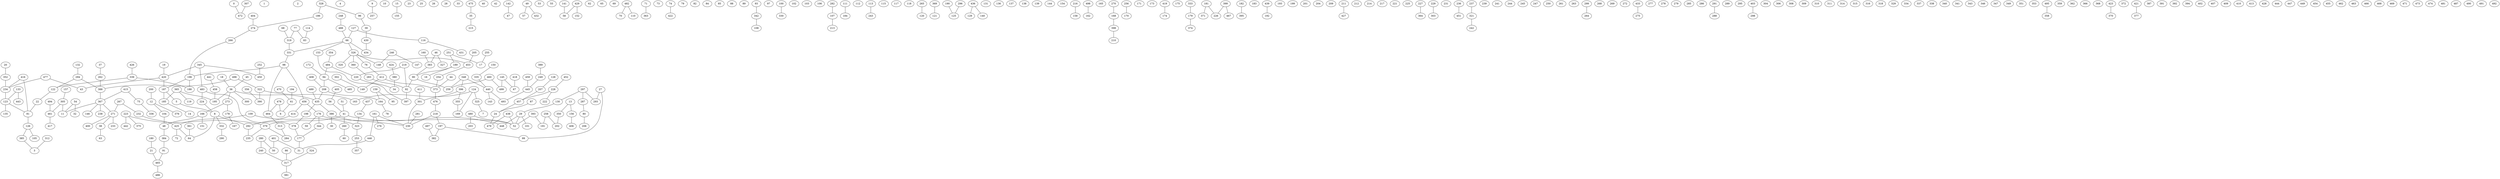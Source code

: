 graph ErdRen500_350 {
0;
1;
2;
3;
4;
5;
6;
7;
8;
9;
10;
11;
12;
13;
14;
15;
16;
17;
18;
19;
20;
21;
22;
23;
24;
25;
26;
27;
28;
29;
30;
31;
32;
33;
34;
35;
36;
37;
38;
39;
40;
41;
42;
43;
44;
45;
46;
47;
48;
49;
50;
51;
52;
53;
54;
55;
56;
57;
58;
59;
60;
61;
62;
63;
64;
65;
66;
67;
68;
69;
70;
71;
72;
73;
74;
75;
76;
77;
78;
79;
80;
81;
82;
83;
84;
85;
86;
87;
88;
89;
90;
91;
92;
93;
94;
95;
96;
97;
98;
99;
100;
101;
102;
103;
104;
105;
106;
107;
108;
109;
110;
111;
112;
113;
114;
115;
116;
117;
118;
119;
120;
121;
122;
123;
124;
125;
126;
127;
128;
129;
130;
131;
132;
133;
134;
135;
136;
137;
138;
139;
140;
141;
142;
143;
144;
145;
146;
147;
148;
149;
150;
151;
152;
153;
154;
155;
156;
157;
158;
159;
160;
161;
162;
163;
164;
165;
166;
167;
168;
169;
170;
171;
172;
173;
174;
175;
176;
177;
178;
179;
180;
181;
182;
183;
184;
185;
186;
187;
188;
189;
190;
191;
192;
193;
194;
195;
196;
197;
198;
199;
200;
201;
202;
203;
204;
205;
206;
207;
208;
209;
210;
211;
212;
213;
214;
215;
216;
217;
218;
219;
220;
221;
222;
223;
224;
225;
226;
227;
228;
229;
230;
231;
232;
233;
234;
235;
236;
237;
238;
239;
240;
241;
242;
243;
244;
245;
246;
247;
248;
249;
250;
251;
252;
253;
254;
255;
256;
257;
258;
259;
260;
261;
262;
263;
264;
265;
266;
267;
268;
269;
270;
271;
272;
273;
274;
275;
276;
277;
278;
279;
280;
281;
282;
283;
284;
285;
286;
287;
288;
289;
290;
291;
292;
293;
294;
295;
296;
297;
298;
299;
300;
301;
302;
303;
304;
305;
306;
307;
308;
309;
310;
311;
312;
313;
314;
315;
316;
317;
318;
319;
320;
321;
322;
323;
324;
325;
326;
327;
328;
329;
330;
331;
332;
333;
334;
335;
336;
337;
338;
339;
340;
341;
342;
343;
344;
345;
346;
347;
348;
349;
350;
351;
352;
353;
354;
355;
356;
357;
358;
359;
360;
361;
362;
363;
364;
365;
366;
367;
368;
369;
370;
371;
372;
373;
374;
375;
376;
377;
378;
379;
380;
381;
382;
383;
384;
385;
386;
387;
388;
389;
390;
391;
392;
393;
394;
395;
396;
397;
398;
399;
400;
401;
402;
403;
404;
405;
406;
407;
408;
409;
410;
411;
412;
413;
414;
415;
416;
417;
418;
419;
420;
421;
422;
423;
424;
425;
426;
427;
428;
429;
430;
431;
432;
433;
434;
435;
436;
437;
438;
439;
440;
441;
442;
443;
444;
445;
446;
447;
448;
449;
450;
451;
452;
453;
454;
455;
456;
457;
458;
459;
460;
461;
462;
463;
464;
465;
466;
467;
468;
469;
470;
471;
472;
473;
474;
475;
476;
477;
478;
479;
480;
481;
482;
483;
484;
485;
486;
487;
488;
489;
490;
491;
492;
493;
494;
495;
496;
497;
498;
499;
271 -- 400 [color=black];
496 -- 388 [color=black];
299 -- 264 [color=black];
116 -- 431 [color=black];
283 -- 92 [color=black];
198 -- 378 [color=black];
252 -- 450 [color=black];
182 -- 395 [color=black];
339 -- 122 [color=black];
398 -- 210 [color=black];
74 -- 422 [color=black];
18 -- 36 [color=black];
483 -- 378 [color=black];
104 -- 48 [color=black];
35 -- 215 [color=black];
75 -- 336 [color=black];
216 -- 158 [color=black];
365 -- 185 [color=black];
477 -- 43 [color=black];
393 -- 52 [color=black];
465 -- 486 [color=black];
348 -- 396 [color=black];
418 -- 67 [color=black];
416 -- 234 [color=black];
27 -- 99 [color=black];
56 -- 41 [color=black];
27 -- 293 [color=black];
477 -- 234 [color=black];
404 -- 274 [color=black];
176 -- 344 [color=black];
383 -- 90 [color=black];
45 -- 36 [color=black];
322 -- 390 [color=black];
328 -- 96 [color=black];
322 -- 163 [color=black];
317 -- 381 [color=black];
305 -- 461 [color=black];
157 -- 305 [color=black];
208 -- 164 [color=black];
345 -- 420 [color=black];
297 -- 287 [color=black];
220 -- 34 [color=black];
296 -- 125 [color=black];
380 -- 34 [color=black];
126 -- 385 [color=black];
124 -- 325 [color=black];
342 -- 108 [color=black];
460 -- 259 [color=black];
36 -- 195 [color=black];
161 -- 276 [color=black];
54 -- 11 [color=black];
71 -- 363 [color=black];
478 -- 464 [color=black];
87 -- 24 [color=black];
37 -- 262 [color=black];
189 -- 16 [color=black];
54 -- 32 [color=black];
246 -- 148 [color=black];
393 -- 191 [color=black];
305 -- 11 [color=black];
249 -- 445 [color=black];
194 -- 61 [color=black];
123 -- 81 [color=black];
326 -- 320 [color=black];
333 -- 179 [color=black];
440 -- 493 [color=black];
66 -- 331 [color=black];
172 -- 94 [color=black];
38 -- 63 [color=black];
384 -- 91 [color=black];
159 -- 164 [color=black];
197 -- 382 [color=black];
476 -- 218 [color=black];
373 -- 476 [color=black];
127 -- 66 [color=black];
385 -- 3 [color=black];
19 -- 420 [color=black];
256 -- 170 [color=black];
29 -- 52 [color=black];
49 -- 432 [color=black];
109 -- 425 [color=black];
482 -- 70 [color=black];
435 -- 198 [color=black];
251 -- 189 [color=black];
421 -- 377 [color=black];
41 -- 379 [color=black];
386 -- 30 [color=black];
326 -- 76 [color=black];
13 -- 350 [color=black];
435 -- 386 [color=black];
76 -- 412 [color=black];
496 -- 322 [color=black];
419 -- 174 [color=black];
379 -- 284 [color=black];
457 -- 24 [color=black];
176 -- 52 [color=black];
262 -- 388 [color=black];
153 -- 397 [color=black];
307 -- 472 [color=black];
411 -- 301 [color=black];
13 -- 156 [color=black];
218 -- 230 [color=black];
291 -- 288 [color=black];
187 -- 5 [color=black];
80 -- 206 [color=black];
94 -- 208 [color=black];
301 -- 230 [color=black];
494 -- 461 [color=black];
294 -- 388 [color=black];
416 -- 81 [color=black];
15 -- 155 [color=black];
232 -- 425 [color=black];
396 -- 301 [color=black];
8 -- 332 [color=black];
495 -- 358 [color=black];
326 -- 453 [color=black];
423 -- 370 [color=black];
328 -- 186 [color=black];
93 -- 342 [color=black];
408 -- 208 [color=black];
91 -- 465 [color=black];
265 -- 120 [color=black];
348 -- 440 [color=black];
237 -- 321 [color=black];
211 -- 427 [color=black];
271 -- 233 [color=black];
207 -- 457 [color=black];
335 -- 440 [color=black];
187 -- 185 [color=black];
90 -- 259 [color=black];
464 -- 313 [color=black];
20 -- 352 [color=black];
321 -- 242 [color=black];
274 -- 266 [color=black];
415 -- 367 [color=black];
145 -- 67 [color=black];
181 -- 371 [color=black];
77 -- 319 [color=black];
388 -- 367 [color=black];
98 -- 456 [color=black];
484 -- 220 [color=black];
365 -- 119 [color=black];
294 -- 122 [color=black];
483 -- 224 [color=black];
240 -- 317 [color=black];
168 -- 398 [color=black];
436 -- 140 [color=black];
189 -- 90 [color=black];
156 -- 406 [color=black];
236 -- 451 [color=black];
260 -- 60 [color=black];
297 -- 130 [color=black];
29 -- 101 [color=black];
425 -- 64 [color=black];
456 -- 414 [color=black];
134 -- 323 [color=black];
98 -- 464 [color=black];
438 -- 52 [color=black];
401 -- 50 [color=black];
489 -- 435 [color=black];
420 -- 43 [color=black];
66 -- 434 [color=black];
355 -- 169 [color=black];
273 -- 178 [color=black];
461 -- 417 [color=black];
12 -- 104 [color=black];
24 -- 479 [color=black];
176 -- 59 [color=black];
258 -- 202 [color=black];
81 -- 126 [color=black];
453 -- 254 [color=black];
354 -- 484 [color=black];
223 -- 379 [color=black];
46 -- 327 [color=black];
365 -- 195 [color=black];
426 -- 339 [color=black];
352 -- 234 [color=black];
190 -- 125 [color=black];
196 -- 188 [color=black];
438 -- 479 [color=black];
107 -- 213 [color=black];
498 -- 162 [color=black];
205 -- 453 [color=black];
133 -- 123 [color=black];
41 -- 260 [color=black];
98 -- 196 [color=black];
458 -- 195 [color=black];
39 -- 430 [color=black];
389 -- 249 [color=black];
412 -- 373 [color=black];
179 -- 374 [color=black];
86 -- 317 [color=black];
429 -- 58 [color=black];
122 -- 22 [color=black];
127 -- 116 [color=black];
5 -- 8 [color=black];
128 -- 207 [color=black];
266 -- 196 [color=black];
475 -- 35 [color=black];
36 -- 273 [color=black];
246 -- 147 [color=black];
145 -- 499 [color=black];
437 -- 134 [color=black];
325 -- 7 [color=black];
113 -- 243 [color=black];
9 -- 257 [color=black];
441 -- 458 [color=black];
77 -- 83 [color=black];
44 -- 373 [color=black];
100 -- 330 [color=black];
228 -- 457 [color=black];
420 -- 187 [color=black];
433 -- 275 [color=black];
280 -- 240 [color=black];
160 -- 383 [color=black];
141 -- 58 [color=black];
271 -- 38 [color=black];
326 -- 148 [color=black];
459 -- 445 [color=black];
345 -- 483 [color=black];
66 -- 153 [color=black];
66 -- 326 [color=black];
229 -- 303 [color=black];
323 -- 253 [color=black];
227 -- 364 [color=black];
219 -- 92 [color=black];
109 -- 323 [color=black];
429 -- 152 [color=black];
51 -- 41 [color=black];
488 -- 66 [color=black];
130 -- 29 [color=black];
68 -- 319 [color=black];
367 -- 238 [color=black];
430 -- 434 [color=black];
22 -- 81 [color=black];
161 -- 446 [color=black];
248 -- 488 [color=black];
180 -- 21 [color=black];
46 -- 383 [color=black];
345 -- 450 [color=black];
61 -- 6 [color=black];
124 -- 163 [color=black];
94 -- 485 [color=black];
424 -- 380 [color=black];
344 -- 177 [color=black];
302 -- 149 [color=black];
446 -- 31 [color=black];
181 -- 226 [color=black];
292 -- 235 [color=black];
360 -- 283 [color=black];
281 -- 230 [color=black];
164 -- 78 [color=black];
224 -- 8 [color=black];
234 -- 123 [color=black];
414 -- 292 [color=black];
255 -- 17 [color=black];
219 -- 220 [color=black];
8 -- 292 [color=black];
270 -- 168 [color=black];
415 -- 75 [color=black];
350 -- 202 [color=black];
92 -- 397 [color=black];
460 -- 499 [color=black];
123 -- 135 [color=black];
287 -- 80 [color=black];
48 -- 384 [color=black];
0 -- 472 [color=black];
401 -- 31 [color=black];
379 -- 235 [color=black];
497 -- 382 [color=black];
367 -- 271 [color=black];
254 -- 373 [color=black];
280 -- 50 [color=black];
399 -- 226 [color=black];
228 -- 222 [color=black];
361 -- 64 [color=black];
456 -- 176 [color=black];
126 -- 105 [color=black];
267 -- 232 [color=black];
452 -- 228 [color=black];
332 -- 290 [color=black];
480 -- 52 [color=black];
166 -- 48 [color=black];
378 -- 177 [color=black];
267 -- 271 [color=black];
36 -- 300 [color=black];
208 -- 435 [color=black];
12 -- 376 [color=black];
425 -- 72 [color=black];
166 -- 151 [color=black];
367 -- 146 [color=black];
326 -- 360 [color=black];
412 -- 149 [color=black];
253 -- 357 [color=black];
29 -- 448 [color=black];
185 -- 14 [color=black];
399 -- 467 [color=black];
36 -- 435 [color=black];
124 -- 169 [color=black];
132 -- 294 [color=black];
223 -- 442 [color=black];
319 -- 331 [color=black];
218 -- 197 [color=black];
386 -- 230 [color=black];
223 -- 375 [color=black];
133 -- 443 [color=black];
369 -- 121 [color=black];
331 -- 98 [color=black];
478 -- 6 [color=black];
436 -- 129 [color=black];
114 -- 83 [color=black];
197 -- 99 [color=black];
41 -- 448 [color=black];
186 -- 274 [color=black];
161 -- 230 [color=black];
90 -- 92 [color=black];
282 -- 107 [color=black];
8 -- 64 [color=black];
150 -- 335 [color=black];
339 -- 188 [color=black];
159 -- 95 [color=black];
396 -- 355 [color=black];
273 -- 166 [color=black];
403 -- 298 [color=black];
312 -- 3 [color=black];
367 -- 11 [color=black];
111 -- 184 [color=black];
297 -- 293 [color=black];
21 -- 465 [color=black];
49 -- 57 [color=black];
440 -- 143 [color=black];
258 -- 191 [color=black];
96 -- 39 [color=black];
445 -- 493 [color=black];
177 -- 31 [color=black];
439 -- 192 [color=black];
142 -- 47 [color=black];
313 -- 284 [color=black];
178 -- 167 [color=black];
470 -- 61 [color=black];
348 -- 259 [color=black];
480 -- 203 [color=black];
482 -- 110 [color=black];
356 -- 390 [color=black];
251 -- 17 [color=black];
200 -- 12 [color=black];
324 -- 317 [color=black];
484 -- 94 [color=black];
405 -- 56 [color=black];
196 -- 187 [color=black];
}